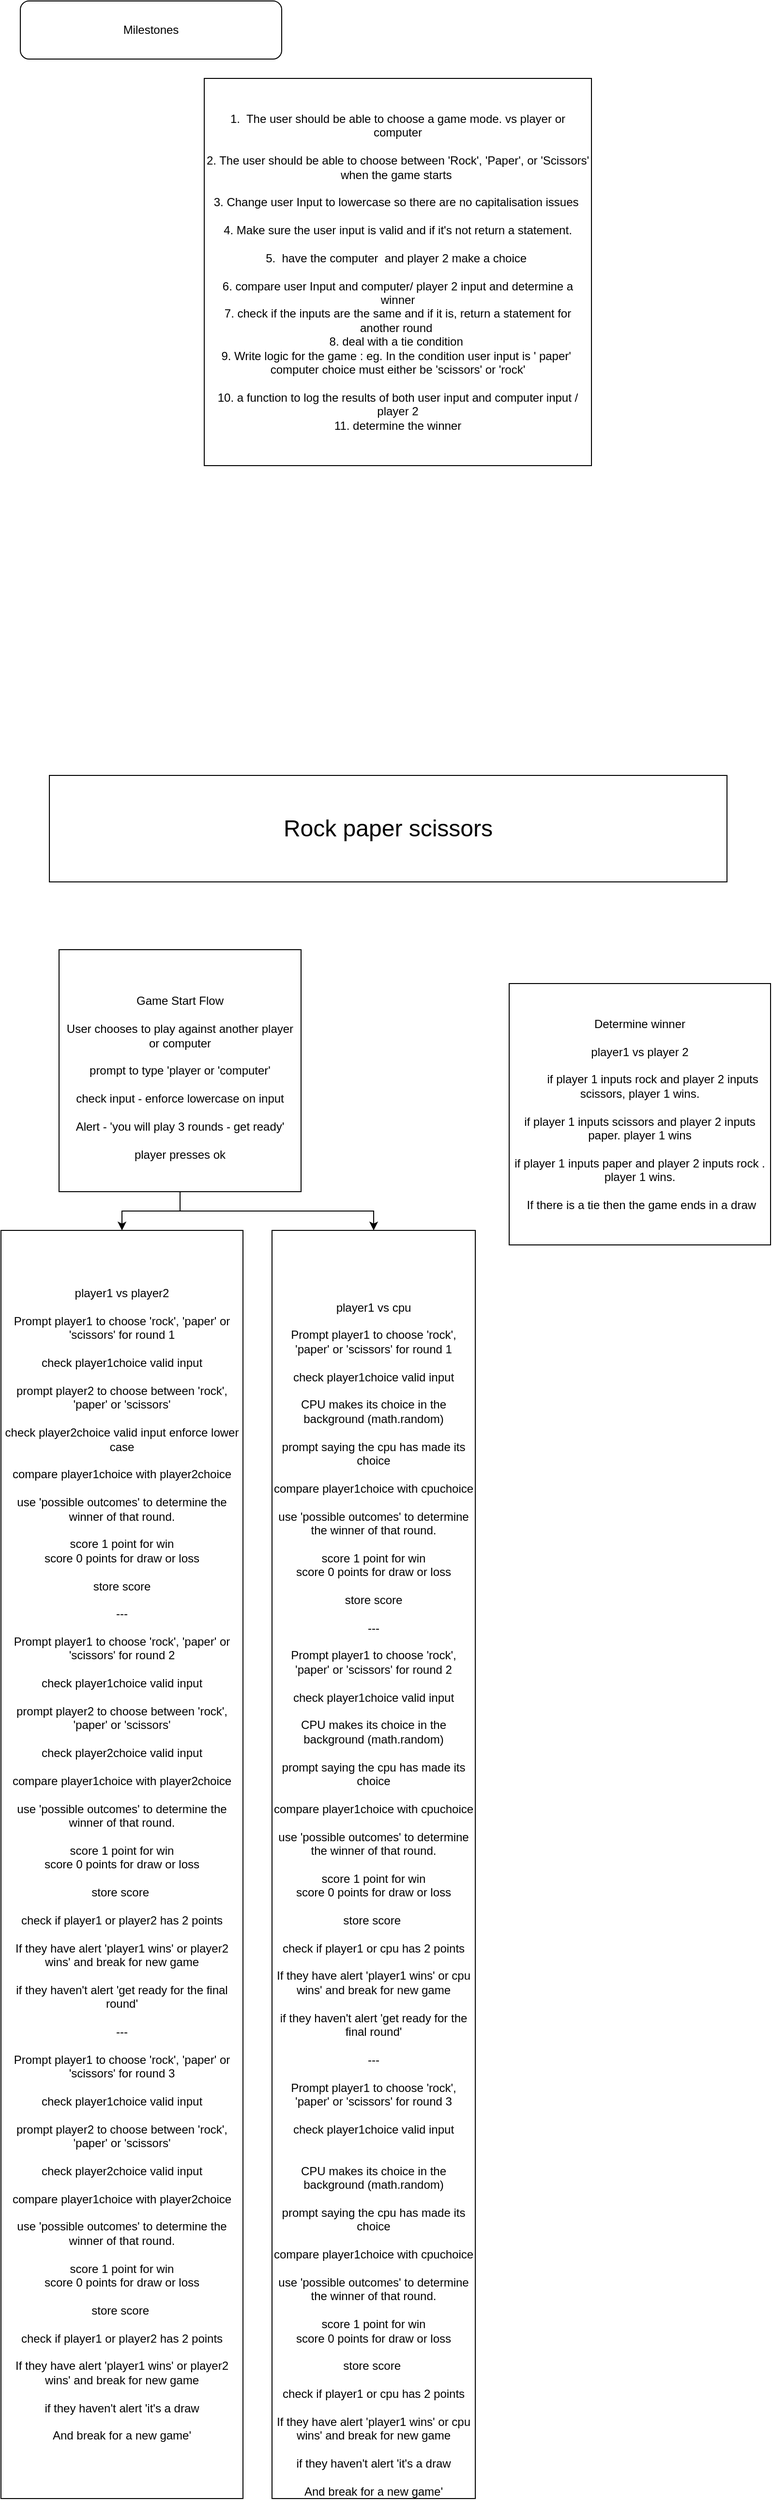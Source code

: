 <mxfile>
    <diagram id="WuXZCKoCkNRnyYbhT0l_" name="Page-1">
        <mxGraphModel dx="1078" dy="1762" grid="1" gridSize="10" guides="1" tooltips="1" connect="1" arrows="1" fold="1" page="1" pageScale="1" pageWidth="850" pageHeight="1100" math="0" shadow="0">
            <root>
                <mxCell id="0"/>
                <mxCell id="1" parent="0"/>
                <mxCell id="3" value="&lt;font style=&quot;font-size: 24px;&quot;&gt;Rock paper scissors&lt;/font&gt;" style="rounded=0;whiteSpace=wrap;html=1;" vertex="1" parent="1">
                    <mxGeometry x="70" y="-150" width="700" height="110" as="geometry"/>
                </mxCell>
                <mxCell id="4" style="edgeStyle=orthogonalEdgeStyle;rounded=0;orthogonalLoop=1;jettySize=auto;html=1;" edge="1" parent="1" source="6" target="13">
                    <mxGeometry relative="1" as="geometry">
                        <mxPoint x="110" y="610" as="targetPoint"/>
                    </mxGeometry>
                </mxCell>
                <mxCell id="5" style="edgeStyle=orthogonalEdgeStyle;rounded=0;orthogonalLoop=1;jettySize=auto;html=1;" edge="1" parent="1" source="6" target="14">
                    <mxGeometry relative="1" as="geometry">
                        <mxPoint x="490" y="580" as="targetPoint"/>
                    </mxGeometry>
                </mxCell>
                <mxCell id="17" style="edgeStyle=none;html=1;exitX=0.5;exitY=0;exitDx=0;exitDy=0;" edge="1" parent="1" source="6">
                    <mxGeometry relative="1" as="geometry">
                        <mxPoint x="179.647" y="60" as="targetPoint"/>
                    </mxGeometry>
                </mxCell>
                <mxCell id="6" value="&amp;nbsp;&lt;br&gt;Game Start Flow&lt;br&gt;&lt;br&gt;User chooses to play against another player or computer&lt;br&gt;&lt;br&gt;prompt to type 'player or 'computer'&lt;br&gt;&lt;br&gt;check input - enforce lowercase on input&lt;br&gt;&lt;br&gt;Alert - 'you will play 3 rounds - get ready'&lt;br&gt;&lt;br&gt;player presses ok" style="whiteSpace=wrap;html=1;aspect=fixed;" vertex="1" parent="1">
                    <mxGeometry x="80" y="30" width="250" height="250" as="geometry"/>
                </mxCell>
                <mxCell id="8" value="Determine winner&lt;br&gt;&lt;br&gt;player1 vs player 2&lt;br&gt;&lt;br&gt;&lt;span style=&quot;white-space: pre;&quot;&gt;&#9;&lt;/span&gt;if player 1 inputs rock and player 2 inputs scissors, player 1 wins.&lt;br&gt;&lt;br&gt;if player 1 inputs scissors and player 2 inputs paper. player 1 wins&lt;br&gt;&lt;br&gt;if player 1 inputs paper and player 2 inputs rock .&lt;br&gt;player 1 wins.&lt;br&gt;&lt;br&gt;&amp;nbsp;If there is a tie then the game ends in a draw" style="whiteSpace=wrap;html=1;aspect=fixed;" vertex="1" parent="1">
                    <mxGeometry x="545" y="65" width="270" height="270" as="geometry"/>
                </mxCell>
                <mxCell id="13" value="player1 vs player2&lt;br&gt;&lt;br&gt;Prompt player1 to choose 'rock', 'paper' or 'scissors' for round 1&lt;br&gt;&lt;br&gt;check player1choice valid input&lt;br&gt;&lt;br&gt;prompt player2 to choose between 'rock', 'paper' or 'scissors'&lt;br&gt;&lt;br&gt;check player2choice valid input enforce lower case&lt;br&gt;&lt;br style=&quot;border-color: var(--border-color);&quot;&gt;compare player1choice with player2choice&lt;br&gt;&lt;br&gt;use 'possible outcomes' to determine the winner of that round.&lt;br&gt;&lt;br&gt;score 1 point for win&lt;br&gt;score 0 points for draw or loss&lt;br&gt;&lt;br&gt;store score&lt;br&gt;&lt;br&gt;---&lt;br&gt;&lt;br&gt;Prompt player1 to choose 'rock', 'paper' or 'scissors' for round 2&lt;br style=&quot;border-color: var(--border-color);&quot;&gt;&lt;br style=&quot;border-color: var(--border-color);&quot;&gt;check player1choice valid input&lt;br style=&quot;border-color: var(--border-color);&quot;&gt;&lt;br style=&quot;border-color: var(--border-color);&quot;&gt;prompt player2 to choose between 'rock', 'paper' or 'scissors'&lt;br style=&quot;border-color: var(--border-color);&quot;&gt;&lt;br style=&quot;border-color: var(--border-color);&quot;&gt;check player2choice valid input&lt;br style=&quot;border-color: var(--border-color);&quot;&gt;&lt;br style=&quot;border-color: var(--border-color);&quot;&gt;compare player1choice with player2choice&lt;br style=&quot;border-color: var(--border-color);&quot;&gt;&lt;br style=&quot;border-color: var(--border-color);&quot;&gt;use 'possible outcomes' to determine the winner of that round.&lt;br style=&quot;border-color: var(--border-color);&quot;&gt;&lt;br style=&quot;border-color: var(--border-color);&quot;&gt;score 1 point for win&lt;br style=&quot;border-color: var(--border-color);&quot;&gt;score 0 points for draw or loss&lt;br style=&quot;border-color: var(--border-color);&quot;&gt;&lt;br style=&quot;border-color: var(--border-color);&quot;&gt;store score&amp;nbsp;&lt;br&gt;&lt;br&gt;check if player1 or player2 has 2 points&lt;br&gt;&lt;br&gt;If they have alert 'player1 wins' or player2 wins' and break for new game&lt;br&gt;&lt;br&gt;if they haven't alert 'get ready for the final round'&lt;br&gt;&lt;br&gt;---&lt;br&gt;&lt;br&gt;Prompt player1 to choose 'rock', 'paper' or 'scissors' for round 3&lt;br style=&quot;border-color: var(--border-color);&quot;&gt;&lt;br style=&quot;border-color: var(--border-color);&quot;&gt;check player1choice valid input&lt;br style=&quot;border-color: var(--border-color);&quot;&gt;&lt;br style=&quot;border-color: var(--border-color);&quot;&gt;prompt player2 to choose between 'rock', 'paper' or 'scissors'&lt;br style=&quot;border-color: var(--border-color);&quot;&gt;&lt;br style=&quot;border-color: var(--border-color);&quot;&gt;check player2choice valid input&lt;br style=&quot;border-color: var(--border-color);&quot;&gt;&lt;br style=&quot;border-color: var(--border-color);&quot;&gt;compare player1choice with player2choice&lt;br style=&quot;border-color: var(--border-color);&quot;&gt;&lt;br style=&quot;border-color: var(--border-color);&quot;&gt;use 'possible outcomes' to determine the winner of that round.&lt;br style=&quot;border-color: var(--border-color);&quot;&gt;&lt;br style=&quot;border-color: var(--border-color);&quot;&gt;score 1 point for win&lt;br style=&quot;border-color: var(--border-color);&quot;&gt;score 0 points for draw or loss&lt;br style=&quot;border-color: var(--border-color);&quot;&gt;&lt;br style=&quot;border-color: var(--border-color);&quot;&gt;store score&amp;nbsp;&lt;br style=&quot;border-color: var(--border-color);&quot;&gt;&lt;br style=&quot;border-color: var(--border-color);&quot;&gt;check if player1 or player2 has 2 points&lt;br style=&quot;border-color: var(--border-color);&quot;&gt;&lt;br style=&quot;border-color: var(--border-color);&quot;&gt;If they have alert 'player1 wins' or player2 wins' and break for new game&lt;br style=&quot;border-color: var(--border-color);&quot;&gt;&lt;br style=&quot;border-color: var(--border-color);&quot;&gt;if they haven't alert 'it's a draw&lt;br&gt;&lt;br&gt;And break for a new game'" style="rounded=0;whiteSpace=wrap;html=1;" vertex="1" parent="1">
                    <mxGeometry x="20" y="320" width="250" height="1310" as="geometry"/>
                </mxCell>
                <mxCell id="14" value="&lt;br&gt;&lt;br&gt;&lt;br&gt;&lt;br&gt;&lt;br&gt;player1 vs cpu&lt;br&gt;&lt;br&gt;Prompt player1 to choose 'rock', 'paper' or 'scissors' for round 1&lt;br style=&quot;border-color: var(--border-color);&quot;&gt;&lt;br style=&quot;border-color: var(--border-color);&quot;&gt;check player1choice valid input&lt;br style=&quot;border-color: var(--border-color);&quot;&gt;&lt;br&gt;CPU makes its choice in the background (math.random)&lt;br&gt;&lt;br style=&quot;border-color: var(--border-color);&quot;&gt;prompt saying the cpu has made its choice&lt;br style=&quot;border-color: var(--border-color);&quot;&gt;&lt;br style=&quot;border-color: var(--border-color);&quot;&gt;compare player1choice with cpuchoice&lt;br style=&quot;border-color: var(--border-color);&quot;&gt;&lt;br style=&quot;border-color: var(--border-color);&quot;&gt;use 'possible outcomes' to determine the winner of that round.&lt;br style=&quot;border-color: var(--border-color);&quot;&gt;&lt;br style=&quot;border-color: var(--border-color);&quot;&gt;score 1 point for win&lt;br style=&quot;border-color: var(--border-color);&quot;&gt;score 0 points for draw or loss&lt;br style=&quot;border-color: var(--border-color);&quot;&gt;&lt;br style=&quot;border-color: var(--border-color);&quot;&gt;store score&lt;br style=&quot;border-color: var(--border-color);&quot;&gt;&lt;br style=&quot;border-color: var(--border-color);&quot;&gt;---&lt;br style=&quot;border-color: var(--border-color);&quot;&gt;&lt;br style=&quot;border-color: var(--border-color);&quot;&gt;Prompt player1 to choose 'rock', 'paper' or 'scissors' for round 2&lt;br style=&quot;border-color: var(--border-color);&quot;&gt;&lt;br style=&quot;border-color: var(--border-color);&quot;&gt;check player1choice valid input&lt;br style=&quot;border-color: var(--border-color);&quot;&gt;&lt;br style=&quot;border-color: var(--border-color);&quot;&gt;CPU makes its choice in the background (math.random)&lt;br style=&quot;border-color: var(--border-color);&quot;&gt;&lt;br style=&quot;border-color: var(--border-color);&quot;&gt;prompt saying the cpu has made its choice&lt;br style=&quot;border-color: var(--border-color);&quot;&gt;&lt;br style=&quot;border-color: var(--border-color);&quot;&gt;compare player1choice with cpuchoice&lt;br style=&quot;border-color: var(--border-color);&quot;&gt;&lt;br style=&quot;border-color: var(--border-color);&quot;&gt;use 'possible outcomes' to determine the winner of that round.&lt;br style=&quot;border-color: var(--border-color);&quot;&gt;&lt;br style=&quot;border-color: var(--border-color);&quot;&gt;score 1 point for win&lt;br style=&quot;border-color: var(--border-color);&quot;&gt;score 0 points for draw or loss&lt;br style=&quot;border-color: var(--border-color);&quot;&gt;&lt;br style=&quot;border-color: var(--border-color);&quot;&gt;store score&amp;nbsp;&lt;br style=&quot;border-color: var(--border-color);&quot;&gt;&lt;br style=&quot;border-color: var(--border-color);&quot;&gt;check if player1 or cpu has 2 points&lt;br style=&quot;border-color: var(--border-color);&quot;&gt;&lt;br style=&quot;border-color: var(--border-color);&quot;&gt;If they have alert 'player1 wins' or cpu wins' and break for new game&lt;br style=&quot;border-color: var(--border-color);&quot;&gt;&lt;br style=&quot;border-color: var(--border-color);&quot;&gt;if they haven't alert 'get ready for the final round'&lt;br style=&quot;border-color: var(--border-color);&quot;&gt;&lt;br style=&quot;border-color: var(--border-color);&quot;&gt;---&lt;br style=&quot;border-color: var(--border-color);&quot;&gt;&lt;br style=&quot;border-color: var(--border-color);&quot;&gt;Prompt player1 to choose 'rock', 'paper' or 'scissors' for round 3&lt;br style=&quot;border-color: var(--border-color);&quot;&gt;&lt;br style=&quot;border-color: var(--border-color);&quot;&gt;check player1choice valid input&lt;br style=&quot;border-color: var(--border-color);&quot;&gt;&lt;br style=&quot;border-color: var(--border-color);&quot;&gt;&lt;br style=&quot;border-color: var(--border-color);&quot;&gt;CPU makes its choice in the background (math.random)&lt;br style=&quot;border-color: var(--border-color);&quot;&gt;&lt;br style=&quot;border-color: var(--border-color);&quot;&gt;prompt saying the cpu has made its choice&lt;br style=&quot;border-color: var(--border-color);&quot;&gt;&lt;br style=&quot;border-color: var(--border-color);&quot;&gt;compare player1choice with cpuchoice&lt;br style=&quot;border-color: var(--border-color);&quot;&gt;&lt;br style=&quot;border-color: var(--border-color);&quot;&gt;use 'possible outcomes' to determine the winner of that round.&lt;br style=&quot;border-color: var(--border-color);&quot;&gt;&lt;br style=&quot;border-color: var(--border-color);&quot;&gt;score 1 point for win&lt;br style=&quot;border-color: var(--border-color);&quot;&gt;score 0 points for draw or loss&lt;br style=&quot;border-color: var(--border-color);&quot;&gt;&lt;br style=&quot;border-color: var(--border-color);&quot;&gt;store score&amp;nbsp;&lt;br style=&quot;border-color: var(--border-color);&quot;&gt;&lt;br style=&quot;border-color: var(--border-color);&quot;&gt;check if player1 or cpu has 2 points&lt;br style=&quot;border-color: var(--border-color);&quot;&gt;&lt;br style=&quot;border-color: var(--border-color);&quot;&gt;If they have alert 'player1 wins' or cpu wins' and break for new game&lt;br style=&quot;border-color: var(--border-color);&quot;&gt;&lt;br style=&quot;border-color: var(--border-color);&quot;&gt;if they haven't alert 'it's a draw&lt;br style=&quot;border-color: var(--border-color);&quot;&gt;&lt;br style=&quot;border-color: var(--border-color);&quot;&gt;And break for a new game'" style="rounded=0;whiteSpace=wrap;html=1;" vertex="1" parent="1">
                    <mxGeometry x="300" y="320" width="210" height="1310" as="geometry"/>
                </mxCell>
                <mxCell id="15" value="1.&amp;nbsp; The user should be able to choose a game mode. vs player or computer&lt;br&gt;&lt;br&gt;2. The user should be able to choose between 'Rock', 'Paper', or 'Scissors' when the game starts&amp;nbsp;&lt;br&gt;&lt;br&gt;3. Change user Input to lowercase so there are no capitalisation issues&amp;nbsp;&lt;br&gt;&lt;br&gt;4. Make sure the user input is valid and if it's not return a statement.&lt;br&gt;&lt;br&gt;5.&amp;nbsp; have the computer&amp;nbsp; and player 2 make a choice&amp;nbsp;&lt;br&gt;&lt;br&gt;6. compare user Input and computer/ player 2 input and determine a winner&lt;br&gt;7. check if the inputs are the same and if it is, return a statement for another round&amp;nbsp;&lt;br&gt;8. deal with a tie condition&amp;nbsp;&lt;br&gt;9. Write logic for the game : eg. In the condition user input is ' paper'&amp;nbsp; computer choice must either be 'scissors' or 'rock'&lt;br&gt;&lt;br&gt;10. a function to log the results of both user input and computer input / player 2&lt;br&gt;11. determine the winner" style="whiteSpace=wrap;html=1;aspect=fixed;" vertex="1" parent="1">
                    <mxGeometry x="230" y="-870" width="400" height="400" as="geometry"/>
                </mxCell>
                <mxCell id="16" value="Milestones" style="rounded=1;whiteSpace=wrap;html=1;" vertex="1" parent="1">
                    <mxGeometry x="40" y="-950" width="270" height="60" as="geometry"/>
                </mxCell>
            </root>
        </mxGraphModel>
    </diagram>
    <diagram id="-B3FunR-5c2qJdFJMEam" name="Page-1">
        <mxGraphModel dx="755" dy="452" grid="1" gridSize="10" guides="1" tooltips="1" connect="1" arrows="1" fold="1" page="1" pageScale="1" pageWidth="827" pageHeight="1169" math="0" shadow="0">
            <root>
                <mxCell id="0"/>
                <mxCell id="1" parent="0"/>
            </root>
        </mxGraphModel>
    </diagram>
</mxfile>